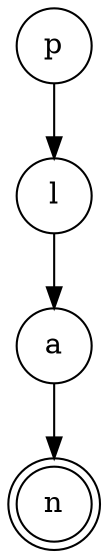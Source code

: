 digraph {   
    node [shape = doublecircle, color = black] n ;
    node [shape = circle];
    node [color= black];
    p -> l -> a -> n;	
}